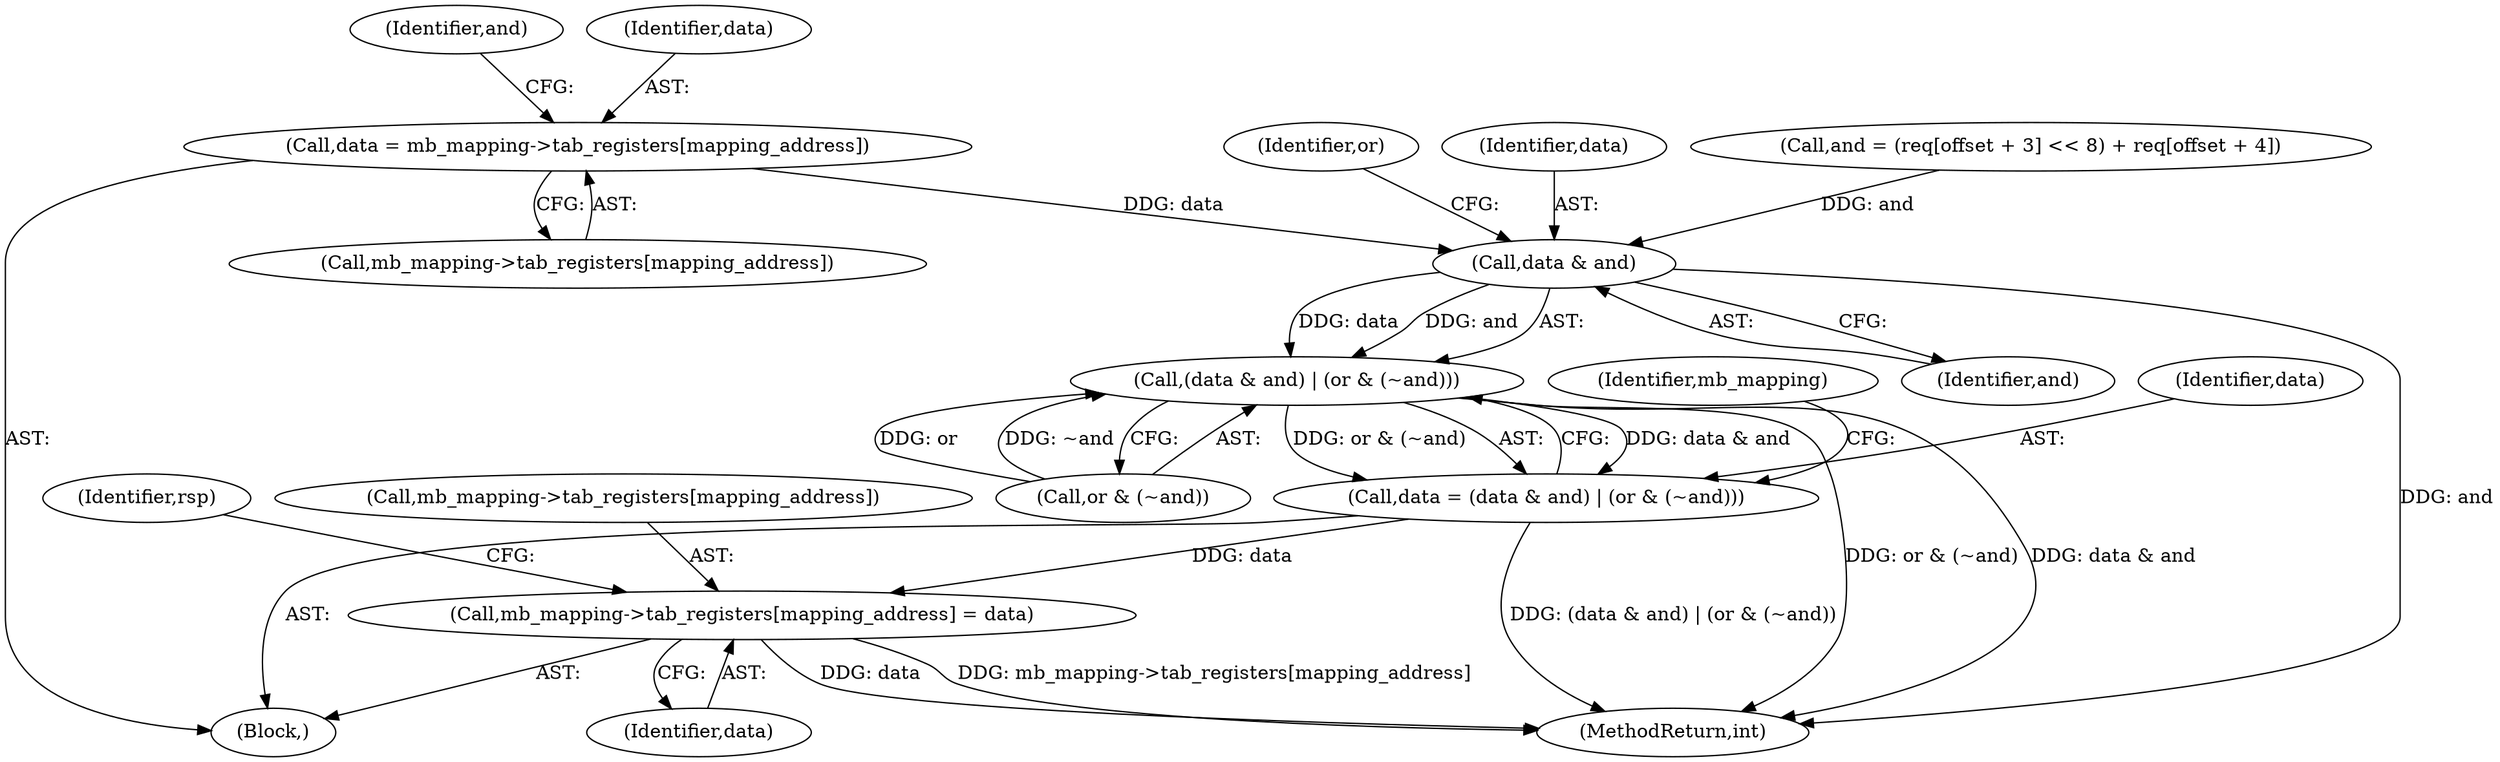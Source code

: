 digraph "0_libmodbus_5ccdf5ef79d742640355d1132fa9e2abc7fbaefc@array" {
"1001029" [label="(Call,data = mb_mapping->tab_registers[mapping_address])"];
"1001071" [label="(Call,data & and)"];
"1001070" [label="(Call,(data & and) | (or & (~and)))"];
"1001068" [label="(Call,data = (data & and) | (or & (~and)))"];
"1001077" [label="(Call,mb_mapping->tab_registers[mapping_address] = data)"];
"1001073" [label="(Identifier,and)"];
"1001075" [label="(Identifier,or)"];
"1001027" [label="(Block,)"];
"1001070" [label="(Call,(data & and) | (or & (~and)))"];
"1001072" [label="(Identifier,data)"];
"1001038" [label="(Identifier,and)"];
"1001030" [label="(Identifier,data)"];
"1001382" [label="(MethodReturn,int)"];
"1001037" [label="(Call,and = (req[offset + 3] << 8) + req[offset + 4])"];
"1001069" [label="(Identifier,data)"];
"1001068" [label="(Call,data = (data & and) | (or & (~and)))"];
"1001029" [label="(Call,data = mb_mapping->tab_registers[mapping_address])"];
"1001080" [label="(Identifier,mb_mapping)"];
"1001077" [label="(Call,mb_mapping->tab_registers[mapping_address] = data)"];
"1001078" [label="(Call,mb_mapping->tab_registers[mapping_address])"];
"1001085" [label="(Identifier,rsp)"];
"1001071" [label="(Call,data & and)"];
"1001074" [label="(Call,or & (~and))"];
"1001083" [label="(Identifier,data)"];
"1001031" [label="(Call,mb_mapping->tab_registers[mapping_address])"];
"1001029" -> "1001027"  [label="AST: "];
"1001029" -> "1001031"  [label="CFG: "];
"1001030" -> "1001029"  [label="AST: "];
"1001031" -> "1001029"  [label="AST: "];
"1001038" -> "1001029"  [label="CFG: "];
"1001029" -> "1001071"  [label="DDG: data"];
"1001071" -> "1001070"  [label="AST: "];
"1001071" -> "1001073"  [label="CFG: "];
"1001072" -> "1001071"  [label="AST: "];
"1001073" -> "1001071"  [label="AST: "];
"1001075" -> "1001071"  [label="CFG: "];
"1001071" -> "1001382"  [label="DDG: and"];
"1001071" -> "1001070"  [label="DDG: data"];
"1001071" -> "1001070"  [label="DDG: and"];
"1001037" -> "1001071"  [label="DDG: and"];
"1001070" -> "1001068"  [label="AST: "];
"1001070" -> "1001074"  [label="CFG: "];
"1001074" -> "1001070"  [label="AST: "];
"1001068" -> "1001070"  [label="CFG: "];
"1001070" -> "1001382"  [label="DDG: or & (~and)"];
"1001070" -> "1001382"  [label="DDG: data & and"];
"1001070" -> "1001068"  [label="DDG: data & and"];
"1001070" -> "1001068"  [label="DDG: or & (~and)"];
"1001074" -> "1001070"  [label="DDG: or"];
"1001074" -> "1001070"  [label="DDG: ~and"];
"1001068" -> "1001027"  [label="AST: "];
"1001069" -> "1001068"  [label="AST: "];
"1001080" -> "1001068"  [label="CFG: "];
"1001068" -> "1001382"  [label="DDG: (data & and) | (or & (~and))"];
"1001068" -> "1001077"  [label="DDG: data"];
"1001077" -> "1001027"  [label="AST: "];
"1001077" -> "1001083"  [label="CFG: "];
"1001078" -> "1001077"  [label="AST: "];
"1001083" -> "1001077"  [label="AST: "];
"1001085" -> "1001077"  [label="CFG: "];
"1001077" -> "1001382"  [label="DDG: mb_mapping->tab_registers[mapping_address]"];
"1001077" -> "1001382"  [label="DDG: data"];
}
